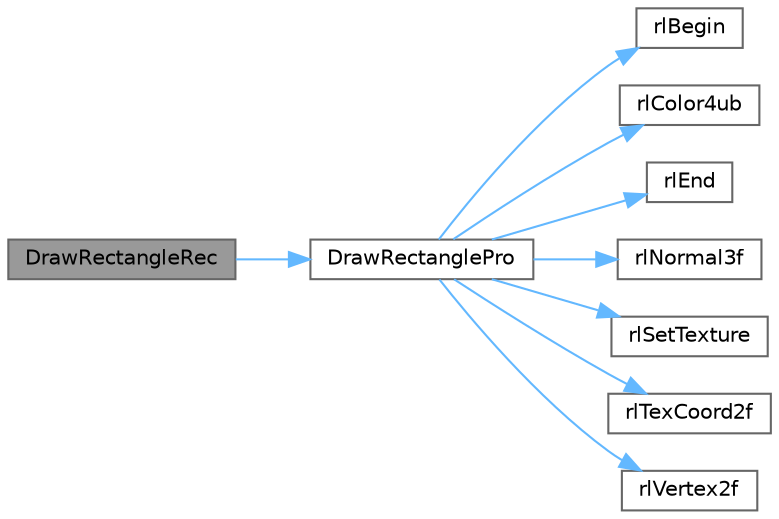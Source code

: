 digraph "DrawRectangleRec"
{
 // LATEX_PDF_SIZE
  bgcolor="transparent";
  edge [fontname=Helvetica,fontsize=10,labelfontname=Helvetica,labelfontsize=10];
  node [fontname=Helvetica,fontsize=10,shape=box,height=0.2,width=0.4];
  rankdir="LR";
  Node1 [id="Node000001",label="DrawRectangleRec",height=0.2,width=0.4,color="gray40", fillcolor="grey60", style="filled", fontcolor="black",tooltip=" "];
  Node1 -> Node2 [id="edge9_Node000001_Node000002",color="steelblue1",style="solid",tooltip=" "];
  Node2 [id="Node000002",label="DrawRectanglePro",height=0.2,width=0.4,color="grey40", fillcolor="white", style="filled",URL="$_classes_2lib_2rshapes_8c.html#a04fc7272f007f1ca0e5951e6a2244dc2",tooltip=" "];
  Node2 -> Node3 [id="edge10_Node000002_Node000003",color="steelblue1",style="solid",tooltip=" "];
  Node3 [id="Node000003",label="rlBegin",height=0.2,width=0.4,color="grey40", fillcolor="white", style="filled",URL="$_classes_2lib_2raylib_2src_2rlgl_8h.html#a9b5d5ccff4766025b1c4503f9abb958c",tooltip=" "];
  Node2 -> Node4 [id="edge11_Node000002_Node000004",color="steelblue1",style="solid",tooltip=" "];
  Node4 [id="Node000004",label="rlColor4ub",height=0.2,width=0.4,color="grey40", fillcolor="white", style="filled",URL="$_classes_2lib_2raylib_2src_2rlgl_8h.html#acde23fe95db450a4e52a1032ce800a39",tooltip=" "];
  Node2 -> Node5 [id="edge12_Node000002_Node000005",color="steelblue1",style="solid",tooltip=" "];
  Node5 [id="Node000005",label="rlEnd",height=0.2,width=0.4,color="grey40", fillcolor="white", style="filled",URL="$_classes_2lib_2raylib_2src_2rlgl_8h.html#a19048aba72ae93e44ba38ad39cbeea3c",tooltip=" "];
  Node2 -> Node6 [id="edge13_Node000002_Node000006",color="steelblue1",style="solid",tooltip=" "];
  Node6 [id="Node000006",label="rlNormal3f",height=0.2,width=0.4,color="grey40", fillcolor="white", style="filled",URL="$_classes_2lib_2raylib_2src_2rlgl_8h.html#a0c7aadb41c614a3be182ad23c0b2d123",tooltip=" "];
  Node2 -> Node7 [id="edge14_Node000002_Node000007",color="steelblue1",style="solid",tooltip=" "];
  Node7 [id="Node000007",label="rlSetTexture",height=0.2,width=0.4,color="grey40", fillcolor="white", style="filled",URL="$_classes_2lib_2rlgl_8h.html#acafe69ff42e9b63d6b2ae03c305bf921",tooltip=" "];
  Node2 -> Node8 [id="edge15_Node000002_Node000008",color="steelblue1",style="solid",tooltip=" "];
  Node8 [id="Node000008",label="rlTexCoord2f",height=0.2,width=0.4,color="grey40", fillcolor="white", style="filled",URL="$_classes_2lib_2raylib_2src_2rlgl_8h.html#aa68cc0d16f2e048156e0cc6053037ba3",tooltip=" "];
  Node2 -> Node9 [id="edge16_Node000002_Node000009",color="steelblue1",style="solid",tooltip=" "];
  Node9 [id="Node000009",label="rlVertex2f",height=0.2,width=0.4,color="grey40", fillcolor="white", style="filled",URL="$_classes_2lib_2raylib_2src_2rlgl_8h.html#a87705672f83d5919863f1e82bcd946b3",tooltip=" "];
}
